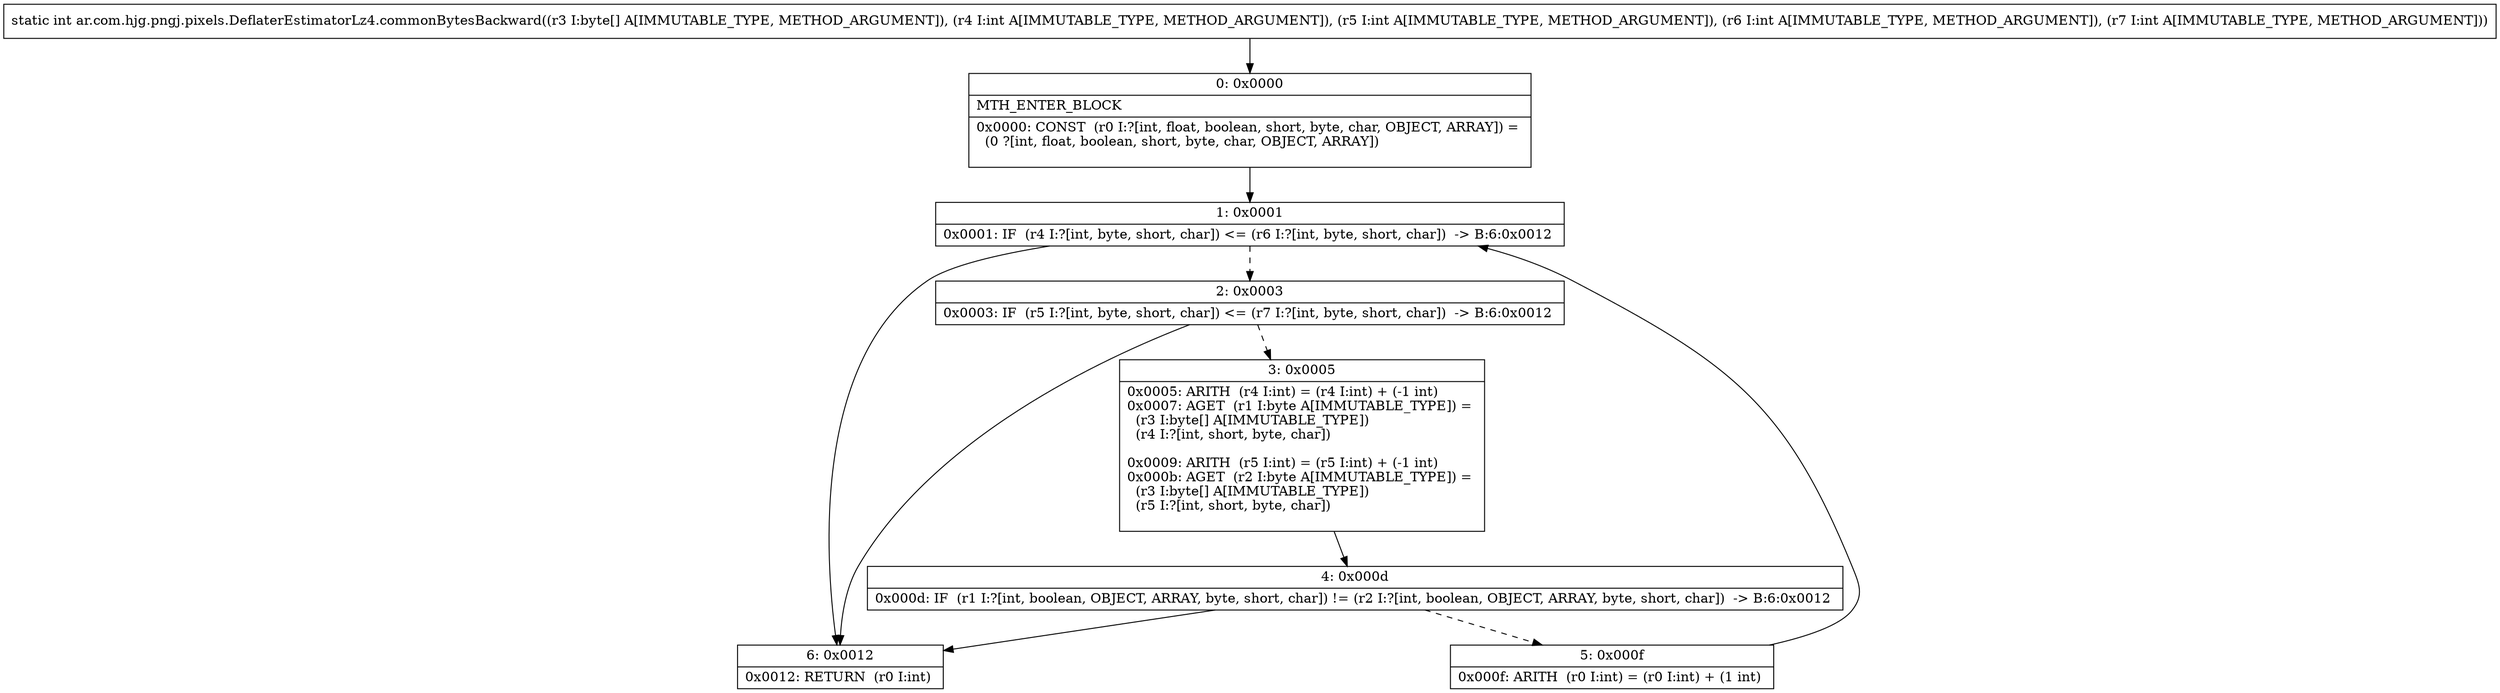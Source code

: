 digraph "CFG forar.com.hjg.pngj.pixels.DeflaterEstimatorLz4.commonBytesBackward([BIIII)I" {
Node_0 [shape=record,label="{0\:\ 0x0000|MTH_ENTER_BLOCK\l|0x0000: CONST  (r0 I:?[int, float, boolean, short, byte, char, OBJECT, ARRAY]) = \l  (0 ?[int, float, boolean, short, byte, char, OBJECT, ARRAY])\l \l}"];
Node_1 [shape=record,label="{1\:\ 0x0001|0x0001: IF  (r4 I:?[int, byte, short, char]) \<= (r6 I:?[int, byte, short, char])  \-\> B:6:0x0012 \l}"];
Node_2 [shape=record,label="{2\:\ 0x0003|0x0003: IF  (r5 I:?[int, byte, short, char]) \<= (r7 I:?[int, byte, short, char])  \-\> B:6:0x0012 \l}"];
Node_3 [shape=record,label="{3\:\ 0x0005|0x0005: ARITH  (r4 I:int) = (r4 I:int) + (\-1 int) \l0x0007: AGET  (r1 I:byte A[IMMUTABLE_TYPE]) = \l  (r3 I:byte[] A[IMMUTABLE_TYPE])\l  (r4 I:?[int, short, byte, char])\l \l0x0009: ARITH  (r5 I:int) = (r5 I:int) + (\-1 int) \l0x000b: AGET  (r2 I:byte A[IMMUTABLE_TYPE]) = \l  (r3 I:byte[] A[IMMUTABLE_TYPE])\l  (r5 I:?[int, short, byte, char])\l \l}"];
Node_4 [shape=record,label="{4\:\ 0x000d|0x000d: IF  (r1 I:?[int, boolean, OBJECT, ARRAY, byte, short, char]) != (r2 I:?[int, boolean, OBJECT, ARRAY, byte, short, char])  \-\> B:6:0x0012 \l}"];
Node_5 [shape=record,label="{5\:\ 0x000f|0x000f: ARITH  (r0 I:int) = (r0 I:int) + (1 int) \l}"];
Node_6 [shape=record,label="{6\:\ 0x0012|0x0012: RETURN  (r0 I:int) \l}"];
MethodNode[shape=record,label="{static int ar.com.hjg.pngj.pixels.DeflaterEstimatorLz4.commonBytesBackward((r3 I:byte[] A[IMMUTABLE_TYPE, METHOD_ARGUMENT]), (r4 I:int A[IMMUTABLE_TYPE, METHOD_ARGUMENT]), (r5 I:int A[IMMUTABLE_TYPE, METHOD_ARGUMENT]), (r6 I:int A[IMMUTABLE_TYPE, METHOD_ARGUMENT]), (r7 I:int A[IMMUTABLE_TYPE, METHOD_ARGUMENT])) }"];
MethodNode -> Node_0;
Node_0 -> Node_1;
Node_1 -> Node_2[style=dashed];
Node_1 -> Node_6;
Node_2 -> Node_3[style=dashed];
Node_2 -> Node_6;
Node_3 -> Node_4;
Node_4 -> Node_5[style=dashed];
Node_4 -> Node_6;
Node_5 -> Node_1;
}

